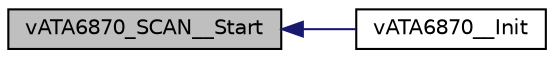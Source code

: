 digraph "vATA6870_SCAN__Start"
{
  edge [fontname="Helvetica",fontsize="10",labelfontname="Helvetica",labelfontsize="10"];
  node [fontname="Helvetica",fontsize="10",shape=record];
  rankdir="LR";
  Node1 [label="vATA6870_SCAN__Start",height=0.2,width=0.4,color="black", fillcolor="grey75", style="filled", fontcolor="black"];
  Node1 -> Node2 [dir="back",color="midnightblue",fontsize="10",style="solid",fontname="Helvetica"];
  Node2 [label="vATA6870__Init",height=0.2,width=0.4,color="black", fillcolor="white", style="filled",URL="$group___a_t_a6870_____c_o_r_e.html#ga134d692ccaea43b827bd40f8aa620937",tooltip="Init any ATA6870 systems. "];
}
